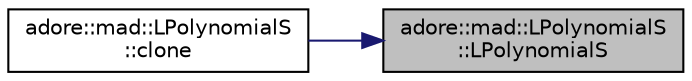 digraph "adore::mad::LPolynomialS::LPolynomialS"
{
 // LATEX_PDF_SIZE
  edge [fontname="Helvetica",fontsize="10",labelfontname="Helvetica",labelfontsize="10"];
  node [fontname="Helvetica",fontsize="10",shape=record];
  rankdir="RL";
  Node1 [label="adore::mad::LPolynomialS\l::LPolynomialS",height=0.2,width=0.4,color="black", fillcolor="grey75", style="filled", fontcolor="black",tooltip=" "];
  Node1 -> Node2 [dir="back",color="midnightblue",fontsize="10",style="solid",fontname="Helvetica"];
  Node2 [label="adore::mad::LPolynomialS\l::clone",height=0.2,width=0.4,color="black", fillcolor="white", style="filled",URL="$classadore_1_1mad_1_1LPolynomialS.html#a40ba4bafb9edd55738c7adca24064209",tooltip=" "];
}
